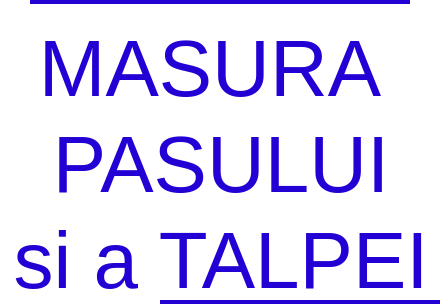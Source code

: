 <mxfile version="17.5.0" type="github">
  <diagram id="FhHGDVnk2PsyuQ010k1i" name="Page-1">
    <mxGraphModel dx="627" dy="739" grid="1" gridSize="10" guides="1" tooltips="1" connect="1" arrows="1" fold="1" page="1" pageScale="1" pageWidth="850" pageHeight="1100" math="0" shadow="0">
      <root>
        <mxCell id="0" />
        <mxCell id="1" parent="0" />
        <mxCell id="GISoZ3fKF0Cg9-W5x7Zx-1" value="&lt;font style=&quot;font-size: 40px&quot; color=&quot;#2300d4&quot;&gt;MASURA&amp;nbsp;&lt;br&gt;PASULUI&lt;br&gt;si a TALPEI&lt;br&gt;&lt;/font&gt;" style="text;html=1;align=center;verticalAlign=middle;resizable=0;points=[];autosize=1;strokeColor=none;fillColor=none;" vertex="1" parent="1">
          <mxGeometry x="210" y="160" width="220" height="80" as="geometry" />
        </mxCell>
        <mxCell id="GISoZ3fKF0Cg9-W5x7Zx-2" value="" style="endArrow=none;html=1;rounded=0;fontSize=40;fontColor=#2300D4;strokeColor=#2300D4;strokeWidth=2;" edge="1" parent="1">
          <mxGeometry width="50" height="50" relative="1" as="geometry">
            <mxPoint x="290" y="270" as="sourcePoint" />
            <mxPoint x="430" y="270" as="targetPoint" />
          </mxGeometry>
        </mxCell>
        <mxCell id="GISoZ3fKF0Cg9-W5x7Zx-3" value="" style="endArrow=none;html=1;rounded=0;fontSize=40;fontColor=#2300D4;strokeColor=#2300D4;strokeWidth=2;" edge="1" parent="1">
          <mxGeometry width="50" height="50" relative="1" as="geometry">
            <mxPoint x="225" y="120" as="sourcePoint" />
            <mxPoint x="415" y="120" as="targetPoint" />
          </mxGeometry>
        </mxCell>
      </root>
    </mxGraphModel>
  </diagram>
</mxfile>
